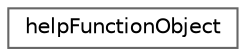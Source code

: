 digraph "Graphical Class Hierarchy"
{
 // LATEX_PDF_SIZE
  bgcolor="transparent";
  edge [fontname=Helvetica,fontsize=10,labelfontname=Helvetica,labelfontsize=10];
  node [fontname=Helvetica,fontsize=10,shape=box,height=0.2,width=0.4];
  rankdir="LR";
  Node0 [id="Node000000",label="helpFunctionObject",height=0.2,width=0.4,color="grey40", fillcolor="white", style="filled",URL="$classFoam_1_1helpFunctionObject.html",tooltip="This class provides help for functionObjects. When no additional arguments are given,..."];
}
